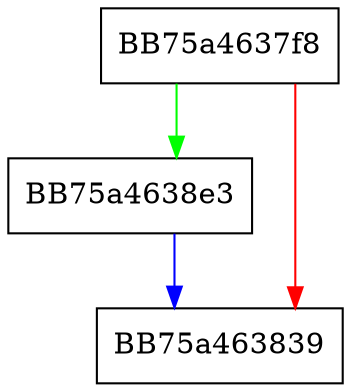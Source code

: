 digraph zeroPage {
  node [shape="box"];
  graph [splines=ortho];
  BB75a4637f8 -> BB75a4638e3 [color="green"];
  BB75a4637f8 -> BB75a463839 [color="red"];
  BB75a4638e3 -> BB75a463839 [color="blue"];
}